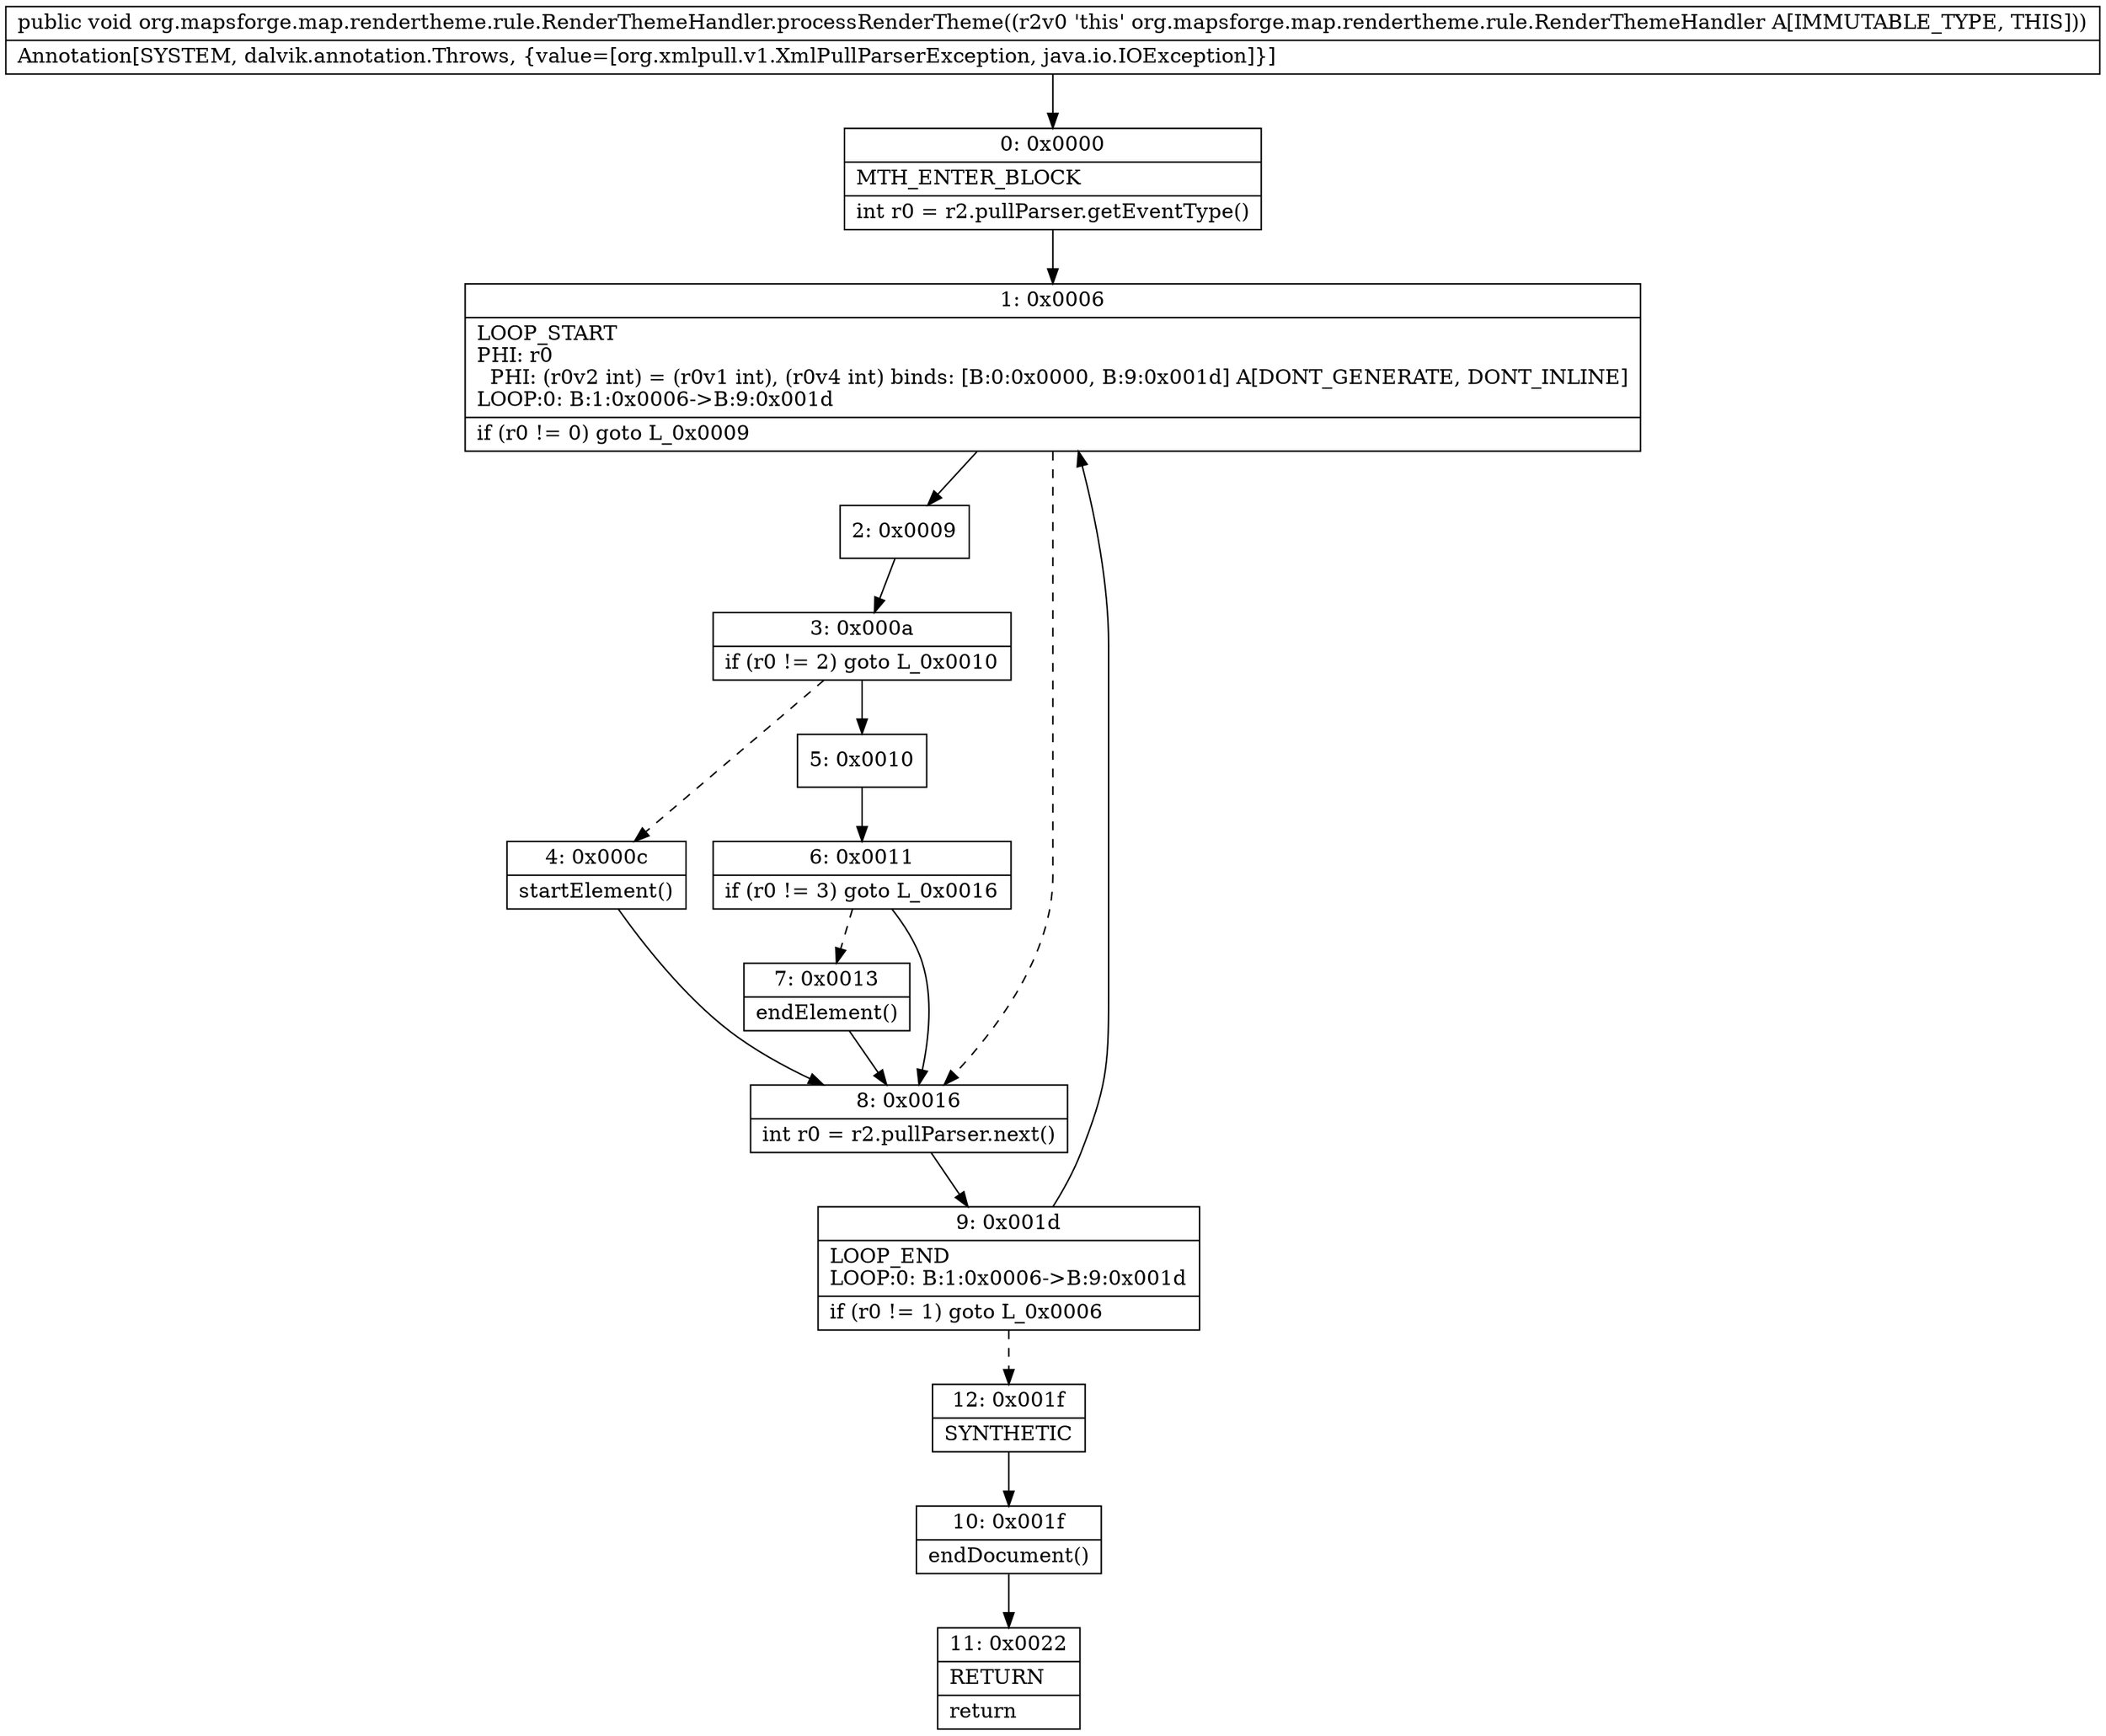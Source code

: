 digraph "CFG fororg.mapsforge.map.rendertheme.rule.RenderThemeHandler.processRenderTheme()V" {
Node_0 [shape=record,label="{0\:\ 0x0000|MTH_ENTER_BLOCK\l|int r0 = r2.pullParser.getEventType()\l}"];
Node_1 [shape=record,label="{1\:\ 0x0006|LOOP_START\lPHI: r0 \l  PHI: (r0v2 int) = (r0v1 int), (r0v4 int) binds: [B:0:0x0000, B:9:0x001d] A[DONT_GENERATE, DONT_INLINE]\lLOOP:0: B:1:0x0006\-\>B:9:0x001d\l|if (r0 != 0) goto L_0x0009\l}"];
Node_2 [shape=record,label="{2\:\ 0x0009}"];
Node_3 [shape=record,label="{3\:\ 0x000a|if (r0 != 2) goto L_0x0010\l}"];
Node_4 [shape=record,label="{4\:\ 0x000c|startElement()\l}"];
Node_5 [shape=record,label="{5\:\ 0x0010}"];
Node_6 [shape=record,label="{6\:\ 0x0011|if (r0 != 3) goto L_0x0016\l}"];
Node_7 [shape=record,label="{7\:\ 0x0013|endElement()\l}"];
Node_8 [shape=record,label="{8\:\ 0x0016|int r0 = r2.pullParser.next()\l}"];
Node_9 [shape=record,label="{9\:\ 0x001d|LOOP_END\lLOOP:0: B:1:0x0006\-\>B:9:0x001d\l|if (r0 != 1) goto L_0x0006\l}"];
Node_10 [shape=record,label="{10\:\ 0x001f|endDocument()\l}"];
Node_11 [shape=record,label="{11\:\ 0x0022|RETURN\l|return\l}"];
Node_12 [shape=record,label="{12\:\ 0x001f|SYNTHETIC\l}"];
MethodNode[shape=record,label="{public void org.mapsforge.map.rendertheme.rule.RenderThemeHandler.processRenderTheme((r2v0 'this' org.mapsforge.map.rendertheme.rule.RenderThemeHandler A[IMMUTABLE_TYPE, THIS]))  | Annotation[SYSTEM, dalvik.annotation.Throws, \{value=[org.xmlpull.v1.XmlPullParserException, java.io.IOException]\}]\l}"];
MethodNode -> Node_0;
Node_0 -> Node_1;
Node_1 -> Node_2;
Node_1 -> Node_8[style=dashed];
Node_2 -> Node_3;
Node_3 -> Node_4[style=dashed];
Node_3 -> Node_5;
Node_4 -> Node_8;
Node_5 -> Node_6;
Node_6 -> Node_7[style=dashed];
Node_6 -> Node_8;
Node_7 -> Node_8;
Node_8 -> Node_9;
Node_9 -> Node_1;
Node_9 -> Node_12[style=dashed];
Node_10 -> Node_11;
Node_12 -> Node_10;
}

